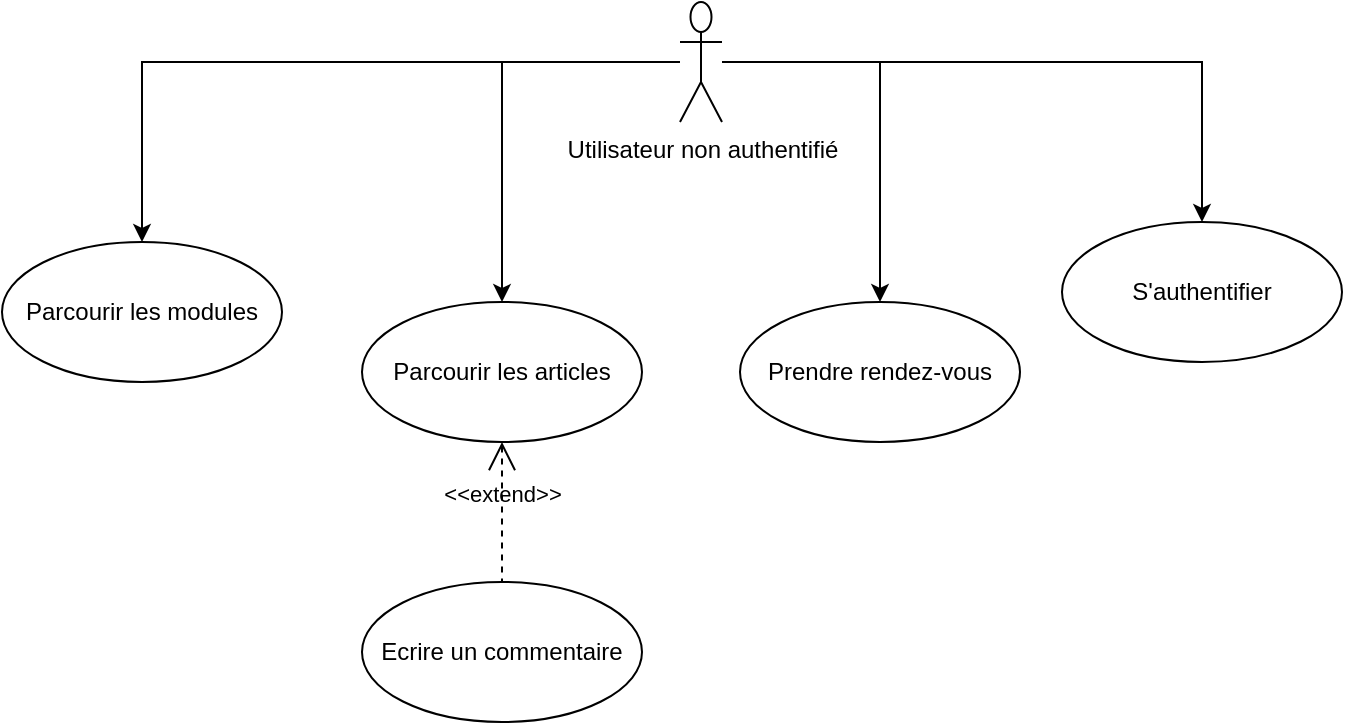 <mxfile version="20.1.1" type="github"><diagram id="5q3O9xvv9Q0E5lUiATzQ" name="Page-1"><mxGraphModel dx="1145" dy="655" grid="1" gridSize="10" guides="1" tooltips="1" connect="1" arrows="1" fold="1" page="1" pageScale="1" pageWidth="827" pageHeight="1169" math="0" shadow="0"><root><mxCell id="0"/><mxCell id="1" parent="0"/><mxCell id="MH6xbcQdjxOINclTw3gt-11" style="edgeStyle=orthogonalEdgeStyle;rounded=0;orthogonalLoop=1;jettySize=auto;html=1;" edge="1" parent="1" source="MH6xbcQdjxOINclTw3gt-1" target="MH6xbcQdjxOINclTw3gt-8"><mxGeometry relative="1" as="geometry"/></mxCell><mxCell id="MH6xbcQdjxOINclTw3gt-12" style="edgeStyle=orthogonalEdgeStyle;rounded=0;orthogonalLoop=1;jettySize=auto;html=1;" edge="1" parent="1" source="MH6xbcQdjxOINclTw3gt-1" target="MH6xbcQdjxOINclTw3gt-3"><mxGeometry relative="1" as="geometry"/></mxCell><mxCell id="MH6xbcQdjxOINclTw3gt-13" style="edgeStyle=orthogonalEdgeStyle;rounded=0;orthogonalLoop=1;jettySize=auto;html=1;" edge="1" parent="1" source="MH6xbcQdjxOINclTw3gt-1" target="MH6xbcQdjxOINclTw3gt-4"><mxGeometry relative="1" as="geometry"/></mxCell><mxCell id="MH6xbcQdjxOINclTw3gt-14" style="edgeStyle=orthogonalEdgeStyle;rounded=0;orthogonalLoop=1;jettySize=auto;html=1;" edge="1" parent="1" source="MH6xbcQdjxOINclTw3gt-1" target="MH6xbcQdjxOINclTw3gt-2"><mxGeometry relative="1" as="geometry"/></mxCell><mxCell id="MH6xbcQdjxOINclTw3gt-1" value="Utilisateur non authentifié" style="shape=umlActor;html=1;verticalLabelPosition=bottom;verticalAlign=top;align=center;" vertex="1" parent="1"><mxGeometry x="399" y="10" width="21" height="60" as="geometry"/></mxCell><mxCell id="MH6xbcQdjxOINclTw3gt-2" value="S'authentifier" style="ellipse;whiteSpace=wrap;html=1;" vertex="1" parent="1"><mxGeometry x="590" y="120" width="140" height="70" as="geometry"/></mxCell><mxCell id="MH6xbcQdjxOINclTw3gt-3" value="Parcourir les modules" style="ellipse;whiteSpace=wrap;html=1;" vertex="1" parent="1"><mxGeometry x="60" y="130" width="140" height="70" as="geometry"/></mxCell><mxCell id="MH6xbcQdjxOINclTw3gt-4" value="Parcourir les articles" style="ellipse;whiteSpace=wrap;html=1;" vertex="1" parent="1"><mxGeometry x="240" y="160" width="140" height="70" as="geometry"/></mxCell><mxCell id="MH6xbcQdjxOINclTw3gt-8" value="Prendre rendez-vous" style="ellipse;whiteSpace=wrap;html=1;" vertex="1" parent="1"><mxGeometry x="429" y="160" width="140" height="70" as="geometry"/></mxCell><mxCell id="MH6xbcQdjxOINclTw3gt-15" value="Ecrire un commentaire" style="ellipse;whiteSpace=wrap;html=1;" vertex="1" parent="1"><mxGeometry x="240" y="300" width="140" height="70" as="geometry"/></mxCell><mxCell id="MH6xbcQdjxOINclTw3gt-16" value="&amp;lt;&amp;lt;extend&amp;gt;&amp;gt;" style="edgeStyle=none;html=1;startArrow=open;endArrow=none;startSize=12;verticalAlign=bottom;dashed=1;labelBackgroundColor=none;rounded=0;exitX=0.5;exitY=1;exitDx=0;exitDy=0;entryX=0.5;entryY=0;entryDx=0;entryDy=0;" edge="1" parent="1" source="MH6xbcQdjxOINclTw3gt-4" target="MH6xbcQdjxOINclTw3gt-15"><mxGeometry width="160" relative="1" as="geometry"><mxPoint x="350" y="290" as="sourcePoint"/><mxPoint x="510" y="290" as="targetPoint"/></mxGeometry></mxCell></root></mxGraphModel></diagram></mxfile>